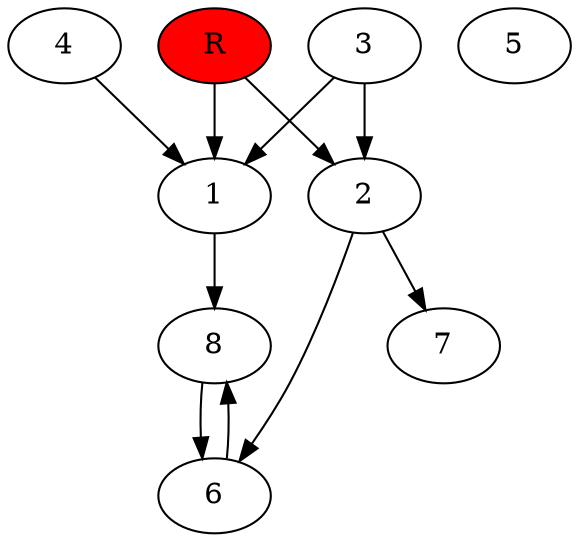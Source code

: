 digraph prb4630 {
	1
	2
	3
	4
	5
	6
	7
	8
	R [fillcolor="#ff0000" style=filled]
	1 -> 8
	2 -> 6
	2 -> 7
	3 -> 1
	3 -> 2
	4 -> 1
	6 -> 8
	8 -> 6
	R -> 1
	R -> 2
}
